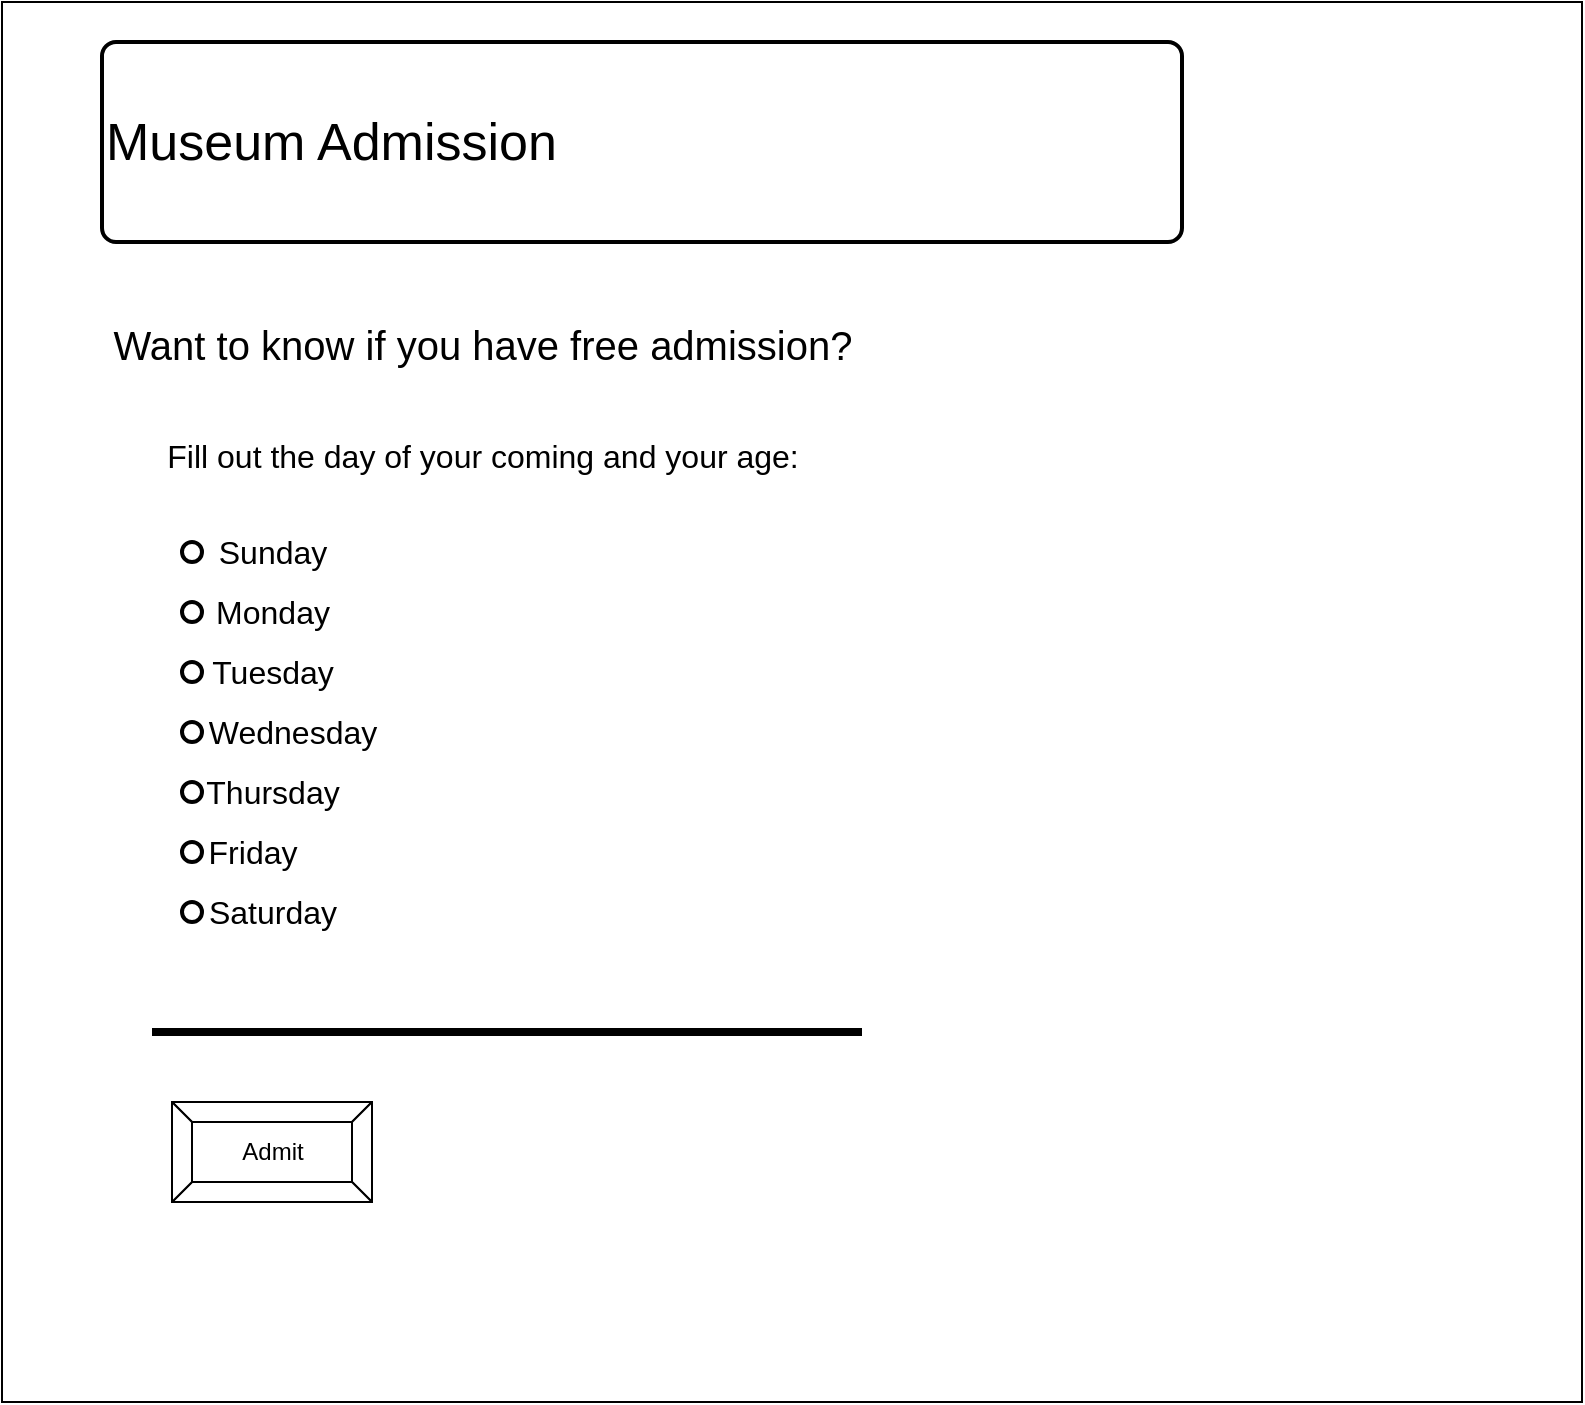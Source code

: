 <mxfile>
    <diagram id="pIaEtrtLPv3HG8r1JEND" name="Page-1">
        <mxGraphModel dx="1074" dy="741" grid="1" gridSize="10" guides="1" tooltips="1" connect="1" arrows="1" fold="1" page="1" pageScale="1" pageWidth="850" pageHeight="1100" math="0" shadow="0">
            <root>
                <mxCell id="0"/>
                <mxCell id="1" parent="0"/>
                <mxCell id="2" value="" style="rounded=0;whiteSpace=wrap;html=1;" parent="1" vertex="1">
                    <mxGeometry x="20" y="250" width="790" height="700" as="geometry"/>
                </mxCell>
                <mxCell id="6" value="Admit" style="labelPosition=center;verticalLabelPosition=middle;align=center;html=1;shape=mxgraph.basic.button;dx=10;" parent="1" vertex="1">
                    <mxGeometry x="105" y="800" width="100" height="50" as="geometry"/>
                </mxCell>
                <mxCell id="7" value="&lt;font style=&quot;font-size: 26px&quot;&gt;Museum Admission&lt;/font&gt;" style="rounded=1;whiteSpace=wrap;html=1;absoluteArcSize=1;arcSize=14;strokeWidth=2;align=left;" vertex="1" parent="1">
                    <mxGeometry x="70" y="270" width="540" height="100" as="geometry"/>
                </mxCell>
                <mxCell id="8" value="&lt;font style=&quot;font-size: 20px&quot;&gt;Want to know if you have free admission?&lt;/font&gt;" style="text;html=1;align=center;verticalAlign=middle;resizable=0;points=[];autosize=1;strokeColor=none;fillColor=none;fontSize=26;" vertex="1" parent="1">
                    <mxGeometry x="70" y="400" width="380" height="40" as="geometry"/>
                </mxCell>
                <mxCell id="10" value="&lt;font style=&quot;font-size: 16px&quot;&gt;Fill out the day of your coming and your age:&lt;/font&gt;" style="text;html=1;align=center;verticalAlign=middle;resizable=0;points=[];autosize=1;strokeColor=none;fillColor=none;fontSize=20;" vertex="1" parent="1">
                    <mxGeometry x="95" y="460" width="330" height="30" as="geometry"/>
                </mxCell>
                <mxCell id="11" value="" style="strokeWidth=2;html=1;shape=mxgraph.flowchart.start_2;whiteSpace=wrap;fontSize=16;" vertex="1" parent="1">
                    <mxGeometry x="110" y="520" width="10" height="10" as="geometry"/>
                </mxCell>
                <mxCell id="12" value="" style="strokeWidth=2;html=1;shape=mxgraph.flowchart.start_2;whiteSpace=wrap;fontSize=16;" vertex="1" parent="1">
                    <mxGeometry x="110" y="550" width="10" height="10" as="geometry"/>
                </mxCell>
                <mxCell id="13" value="" style="strokeWidth=2;html=1;shape=mxgraph.flowchart.start_2;whiteSpace=wrap;fontSize=16;" vertex="1" parent="1">
                    <mxGeometry x="110" y="580" width="10" height="10" as="geometry"/>
                </mxCell>
                <mxCell id="14" value="" style="strokeWidth=2;html=1;shape=mxgraph.flowchart.start_2;whiteSpace=wrap;fontSize=16;" vertex="1" parent="1">
                    <mxGeometry x="110" y="610" width="10" height="10" as="geometry"/>
                </mxCell>
                <mxCell id="15" value="" style="strokeWidth=2;html=1;shape=mxgraph.flowchart.start_2;whiteSpace=wrap;fontSize=16;" vertex="1" parent="1">
                    <mxGeometry x="110" y="640" width="10" height="10" as="geometry"/>
                </mxCell>
                <mxCell id="17" value="" style="strokeWidth=2;html=1;shape=mxgraph.flowchart.start_2;whiteSpace=wrap;fontSize=16;" vertex="1" parent="1">
                    <mxGeometry x="110" y="670" width="10" height="10" as="geometry"/>
                </mxCell>
                <mxCell id="19" value="" style="strokeWidth=2;html=1;shape=mxgraph.flowchart.start_2;whiteSpace=wrap;fontSize=16;" vertex="1" parent="1">
                    <mxGeometry x="110" y="700" width="10" height="10" as="geometry"/>
                </mxCell>
                <mxCell id="21" value="Sunday" style="text;html=1;align=center;verticalAlign=middle;resizable=0;points=[];autosize=1;strokeColor=none;fillColor=none;fontSize=16;" vertex="1" parent="1">
                    <mxGeometry x="120" y="515" width="70" height="20" as="geometry"/>
                </mxCell>
                <mxCell id="22" value="Monday" style="text;html=1;align=center;verticalAlign=middle;resizable=0;points=[];autosize=1;strokeColor=none;fillColor=none;fontSize=16;" vertex="1" parent="1">
                    <mxGeometry x="120" y="545" width="70" height="20" as="geometry"/>
                </mxCell>
                <mxCell id="24" value="Tuesday" style="text;html=1;align=center;verticalAlign=middle;resizable=0;points=[];autosize=1;strokeColor=none;fillColor=none;fontSize=16;" vertex="1" parent="1">
                    <mxGeometry x="115" y="575" width="80" height="20" as="geometry"/>
                </mxCell>
                <mxCell id="25" value="Wednesday" style="text;html=1;align=center;verticalAlign=middle;resizable=0;points=[];autosize=1;strokeColor=none;fillColor=none;fontSize=16;" vertex="1" parent="1">
                    <mxGeometry x="115" y="605" width="100" height="20" as="geometry"/>
                </mxCell>
                <mxCell id="26" value="Thursday" style="text;html=1;align=center;verticalAlign=middle;resizable=0;points=[];autosize=1;strokeColor=none;fillColor=none;fontSize=16;" vertex="1" parent="1">
                    <mxGeometry x="115" y="635" width="80" height="20" as="geometry"/>
                </mxCell>
                <mxCell id="27" value="Friday" style="text;html=1;align=center;verticalAlign=middle;resizable=0;points=[];autosize=1;strokeColor=none;fillColor=none;fontSize=16;" vertex="1" parent="1">
                    <mxGeometry x="115" y="665" width="60" height="20" as="geometry"/>
                </mxCell>
                <mxCell id="28" value="Saturday" style="text;html=1;align=center;verticalAlign=middle;resizable=0;points=[];autosize=1;strokeColor=none;fillColor=none;fontSize=16;" vertex="1" parent="1">
                    <mxGeometry x="115" y="695" width="80" height="20" as="geometry"/>
                </mxCell>
                <mxCell id="29" value="" style="line;strokeWidth=4;html=1;perimeter=backbonePerimeter;points=[];outlineConnect=0;fontSize=16;" vertex="1" parent="1">
                    <mxGeometry x="95" y="760" width="355" height="10" as="geometry"/>
                </mxCell>
            </root>
        </mxGraphModel>
    </diagram>
</mxfile>
